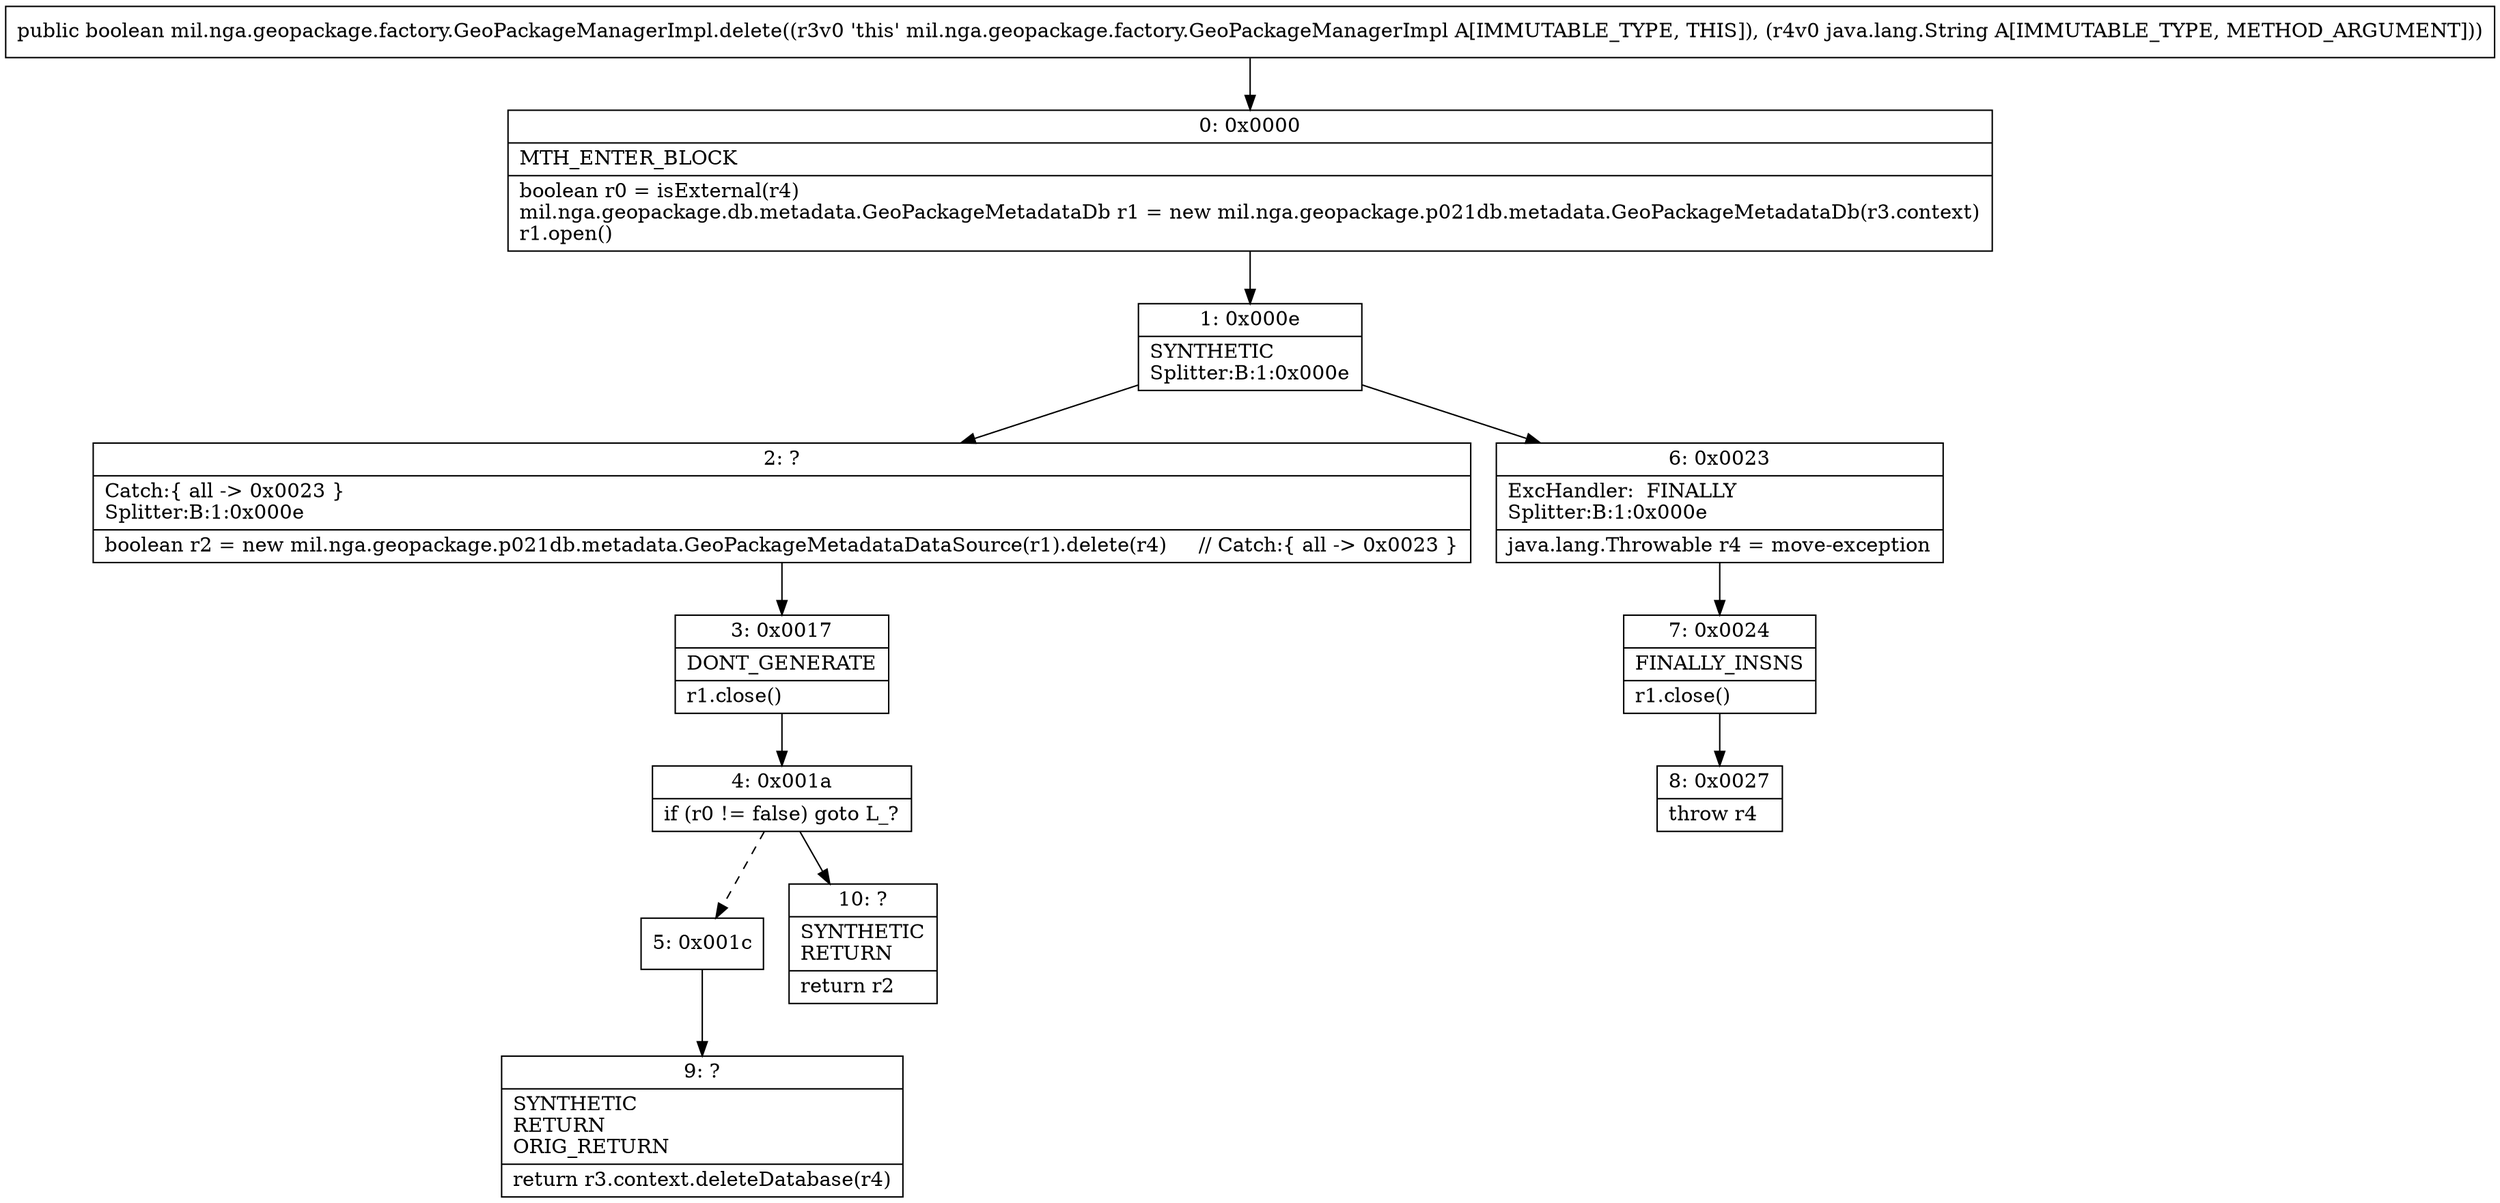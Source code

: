 digraph "CFG formil.nga.geopackage.factory.GeoPackageManagerImpl.delete(Ljava\/lang\/String;)Z" {
Node_0 [shape=record,label="{0\:\ 0x0000|MTH_ENTER_BLOCK\l|boolean r0 = isExternal(r4)\lmil.nga.geopackage.db.metadata.GeoPackageMetadataDb r1 = new mil.nga.geopackage.p021db.metadata.GeoPackageMetadataDb(r3.context)\lr1.open()\l}"];
Node_1 [shape=record,label="{1\:\ 0x000e|SYNTHETIC\lSplitter:B:1:0x000e\l}"];
Node_2 [shape=record,label="{2\:\ ?|Catch:\{ all \-\> 0x0023 \}\lSplitter:B:1:0x000e\l|boolean r2 = new mil.nga.geopackage.p021db.metadata.GeoPackageMetadataDataSource(r1).delete(r4)     \/\/ Catch:\{ all \-\> 0x0023 \}\l}"];
Node_3 [shape=record,label="{3\:\ 0x0017|DONT_GENERATE\l|r1.close()\l}"];
Node_4 [shape=record,label="{4\:\ 0x001a|if (r0 != false) goto L_?\l}"];
Node_5 [shape=record,label="{5\:\ 0x001c}"];
Node_6 [shape=record,label="{6\:\ 0x0023|ExcHandler:  FINALLY\lSplitter:B:1:0x000e\l|java.lang.Throwable r4 = move\-exception\l}"];
Node_7 [shape=record,label="{7\:\ 0x0024|FINALLY_INSNS\l|r1.close()\l}"];
Node_8 [shape=record,label="{8\:\ 0x0027|throw r4\l}"];
Node_9 [shape=record,label="{9\:\ ?|SYNTHETIC\lRETURN\lORIG_RETURN\l|return r3.context.deleteDatabase(r4)\l}"];
Node_10 [shape=record,label="{10\:\ ?|SYNTHETIC\lRETURN\l|return r2\l}"];
MethodNode[shape=record,label="{public boolean mil.nga.geopackage.factory.GeoPackageManagerImpl.delete((r3v0 'this' mil.nga.geopackage.factory.GeoPackageManagerImpl A[IMMUTABLE_TYPE, THIS]), (r4v0 java.lang.String A[IMMUTABLE_TYPE, METHOD_ARGUMENT])) }"];
MethodNode -> Node_0;
Node_0 -> Node_1;
Node_1 -> Node_2;
Node_1 -> Node_6;
Node_2 -> Node_3;
Node_3 -> Node_4;
Node_4 -> Node_5[style=dashed];
Node_4 -> Node_10;
Node_5 -> Node_9;
Node_6 -> Node_7;
Node_7 -> Node_8;
}

